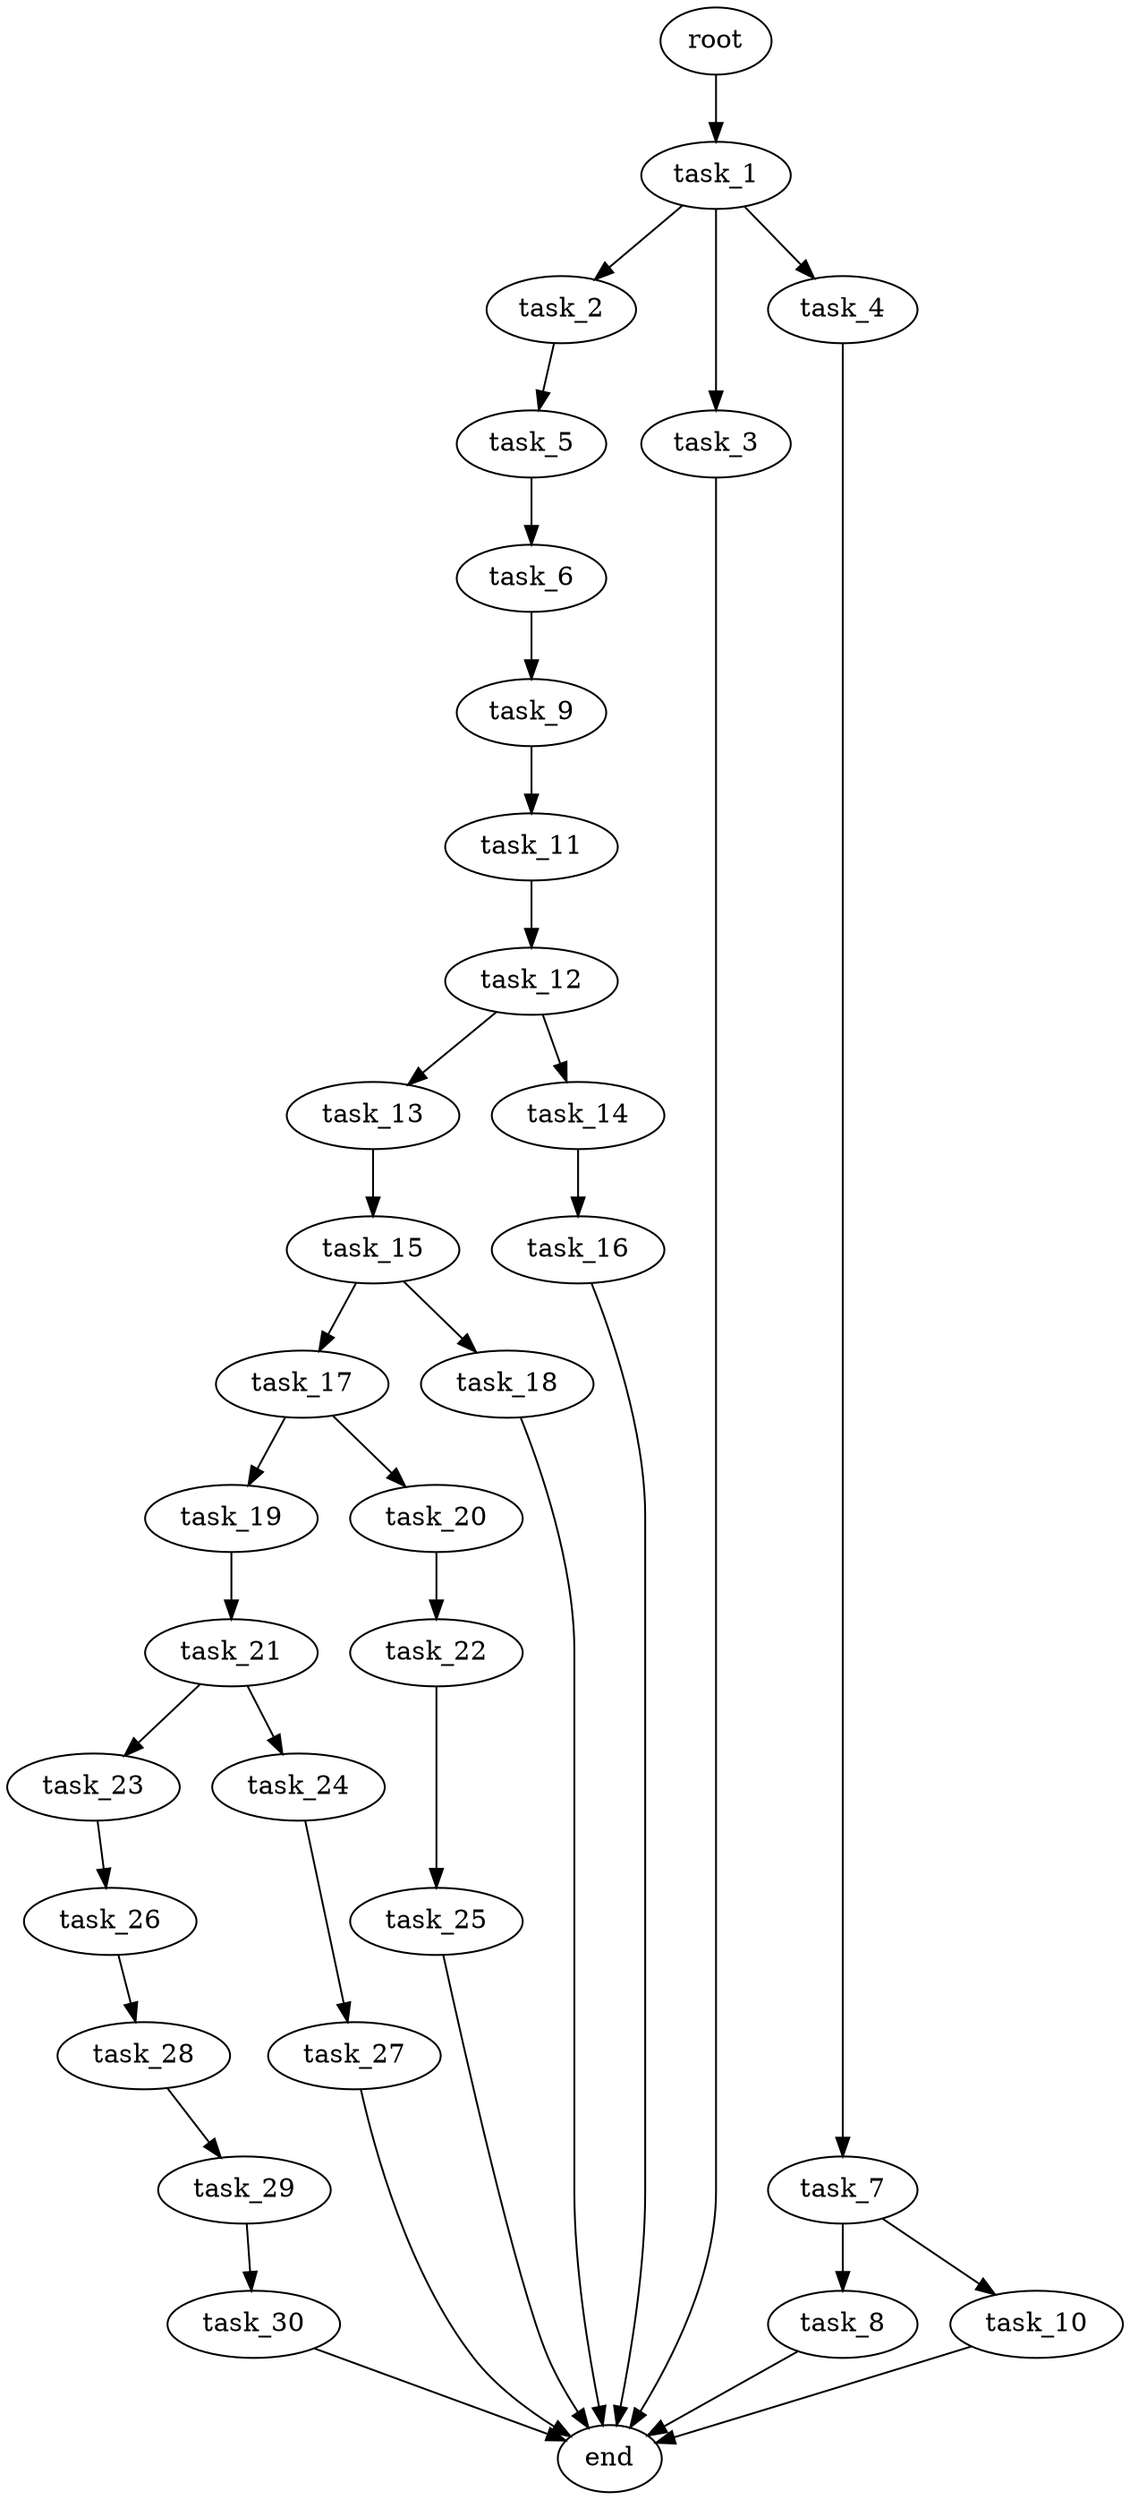digraph G {
  root [size="0.000000e+00"];
  task_1 [size="1.009866e+09"];
  task_2 [size="3.367292e+08"];
  task_3 [size="5.978251e+09"];
  task_4 [size="7.033159e+09"];
  task_5 [size="4.877145e+08"];
  task_6 [size="7.405670e+09"];
  task_7 [size="4.023251e+09"];
  task_8 [size="2.344158e+09"];
  task_9 [size="2.173475e+09"];
  task_10 [size="8.637439e+09"];
  task_11 [size="5.653839e+08"];
  task_12 [size="5.039455e+09"];
  task_13 [size="2.893345e+09"];
  task_14 [size="8.158047e+09"];
  task_15 [size="7.315443e+09"];
  task_16 [size="3.189718e+09"];
  task_17 [size="5.979579e+09"];
  task_18 [size="6.725646e+09"];
  task_19 [size="3.207330e+09"];
  task_20 [size="3.018343e+09"];
  task_21 [size="1.433461e+09"];
  task_22 [size="6.602464e+09"];
  task_23 [size="2.211206e+09"];
  task_24 [size="3.005709e+09"];
  task_25 [size="6.105154e+08"];
  task_26 [size="9.485254e+09"];
  task_27 [size="8.797259e+09"];
  task_28 [size="9.115865e+09"];
  task_29 [size="6.260305e+09"];
  task_30 [size="4.272579e+09"];
  end [size="0.000000e+00"];

  root -> task_1 [size="1.000000e-12"];
  task_1 -> task_2 [size="3.367292e+07"];
  task_1 -> task_3 [size="5.978251e+08"];
  task_1 -> task_4 [size="7.033159e+08"];
  task_2 -> task_5 [size="4.877145e+07"];
  task_3 -> end [size="1.000000e-12"];
  task_4 -> task_7 [size="4.023251e+08"];
  task_5 -> task_6 [size="7.405670e+08"];
  task_6 -> task_9 [size="2.173475e+08"];
  task_7 -> task_8 [size="2.344158e+08"];
  task_7 -> task_10 [size="8.637439e+08"];
  task_8 -> end [size="1.000000e-12"];
  task_9 -> task_11 [size="5.653839e+07"];
  task_10 -> end [size="1.000000e-12"];
  task_11 -> task_12 [size="5.039455e+08"];
  task_12 -> task_13 [size="2.893345e+08"];
  task_12 -> task_14 [size="8.158047e+08"];
  task_13 -> task_15 [size="7.315443e+08"];
  task_14 -> task_16 [size="3.189718e+08"];
  task_15 -> task_17 [size="5.979579e+08"];
  task_15 -> task_18 [size="6.725646e+08"];
  task_16 -> end [size="1.000000e-12"];
  task_17 -> task_19 [size="3.207330e+08"];
  task_17 -> task_20 [size="3.018343e+08"];
  task_18 -> end [size="1.000000e-12"];
  task_19 -> task_21 [size="1.433461e+08"];
  task_20 -> task_22 [size="6.602464e+08"];
  task_21 -> task_23 [size="2.211206e+08"];
  task_21 -> task_24 [size="3.005709e+08"];
  task_22 -> task_25 [size="6.105154e+07"];
  task_23 -> task_26 [size="9.485254e+08"];
  task_24 -> task_27 [size="8.797259e+08"];
  task_25 -> end [size="1.000000e-12"];
  task_26 -> task_28 [size="9.115865e+08"];
  task_27 -> end [size="1.000000e-12"];
  task_28 -> task_29 [size="6.260305e+08"];
  task_29 -> task_30 [size="4.272579e+08"];
  task_30 -> end [size="1.000000e-12"];
}

